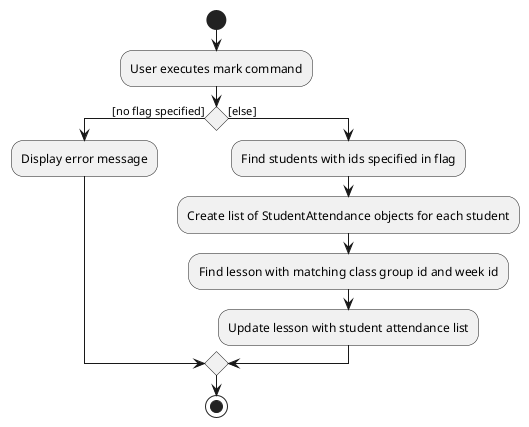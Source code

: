 @startuml
start

'Since the beta syntax does not support placing the condition outside the
'diamond we place it as the true branch instead.
:User executes mark command;

if () then ([no flag specified])
    :Display error message;
else ([else])
    :Find students with ids specified in flag;
    :Create list of StudentAttendance objects for each student;
    :Find lesson with matching class group id and week id;
    :Update lesson with student attendance list;
endif
stop
@enduml
